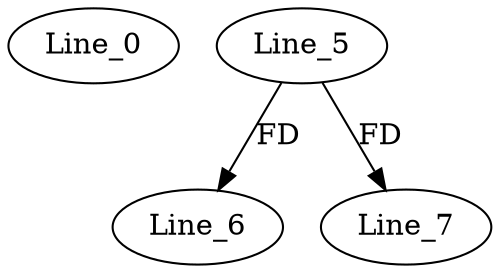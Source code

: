 digraph G {
  Line_0;
  Line_5;
  Line_6;
  Line_7;
  Line_5 -> Line_6 [ label="FD" ];
  Line_5 -> Line_7 [ label="FD" ];
}
